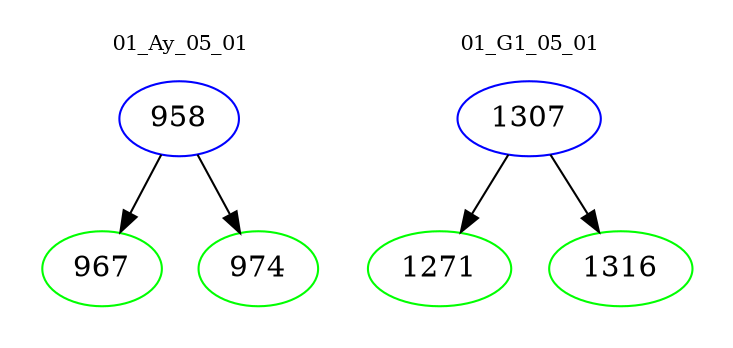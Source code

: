 digraph{
subgraph cluster_0 {
color = white
label = "01_Ay_05_01";
fontsize=10;
T0_958 [label="958", color="blue"]
T0_958 -> T0_967 [color="black"]
T0_967 [label="967", color="green"]
T0_958 -> T0_974 [color="black"]
T0_974 [label="974", color="green"]
}
subgraph cluster_1 {
color = white
label = "01_G1_05_01";
fontsize=10;
T1_1307 [label="1307", color="blue"]
T1_1307 -> T1_1271 [color="black"]
T1_1271 [label="1271", color="green"]
T1_1307 -> T1_1316 [color="black"]
T1_1316 [label="1316", color="green"]
}
}
